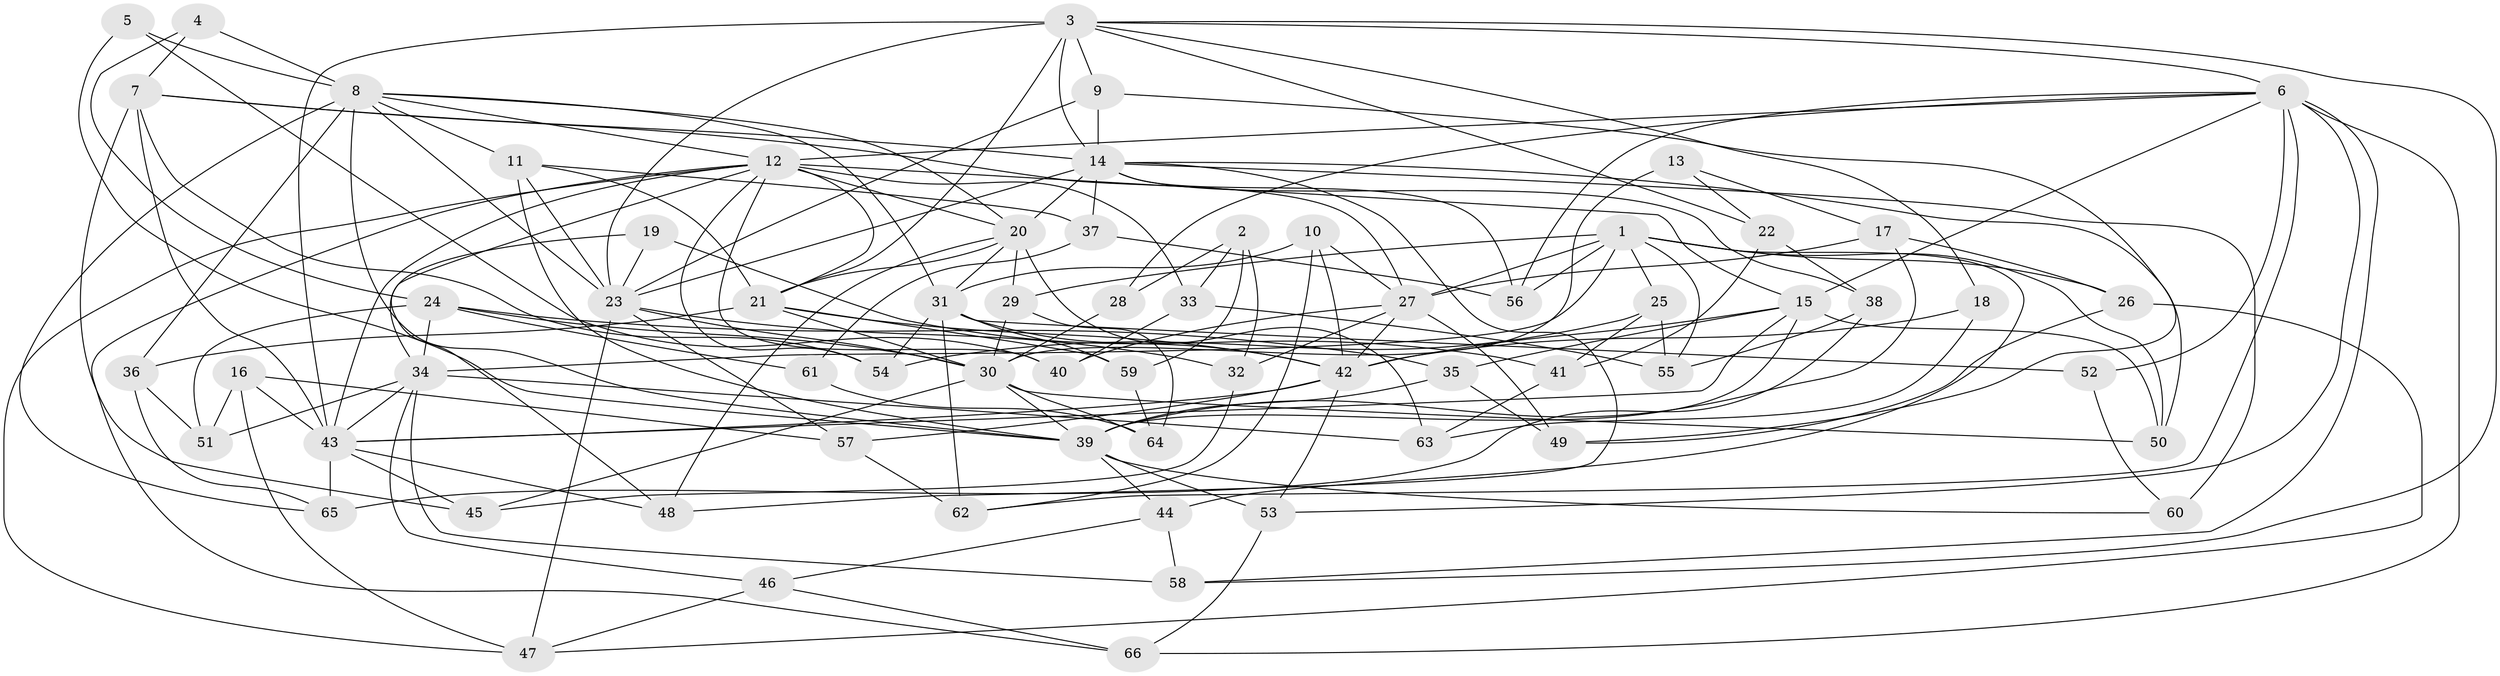 // original degree distribution, {4: 1.0}
// Generated by graph-tools (version 1.1) at 2025/37/03/09/25 02:37:56]
// undirected, 66 vertices, 175 edges
graph export_dot {
graph [start="1"]
  node [color=gray90,style=filled];
  1;
  2;
  3;
  4;
  5;
  6;
  7;
  8;
  9;
  10;
  11;
  12;
  13;
  14;
  15;
  16;
  17;
  18;
  19;
  20;
  21;
  22;
  23;
  24;
  25;
  26;
  27;
  28;
  29;
  30;
  31;
  32;
  33;
  34;
  35;
  36;
  37;
  38;
  39;
  40;
  41;
  42;
  43;
  44;
  45;
  46;
  47;
  48;
  49;
  50;
  51;
  52;
  53;
  54;
  55;
  56;
  57;
  58;
  59;
  60;
  61;
  62;
  63;
  64;
  65;
  66;
  1 -- 25 [weight=1.0];
  1 -- 26 [weight=1.0];
  1 -- 27 [weight=2.0];
  1 -- 29 [weight=1.0];
  1 -- 34 [weight=1.0];
  1 -- 44 [weight=1.0];
  1 -- 50 [weight=1.0];
  1 -- 55 [weight=1.0];
  1 -- 56 [weight=1.0];
  2 -- 28 [weight=1.0];
  2 -- 32 [weight=1.0];
  2 -- 33 [weight=1.0];
  2 -- 59 [weight=1.0];
  3 -- 6 [weight=1.0];
  3 -- 9 [weight=1.0];
  3 -- 14 [weight=1.0];
  3 -- 18 [weight=1.0];
  3 -- 21 [weight=1.0];
  3 -- 22 [weight=1.0];
  3 -- 23 [weight=2.0];
  3 -- 43 [weight=1.0];
  3 -- 58 [weight=1.0];
  4 -- 7 [weight=2.0];
  4 -- 8 [weight=1.0];
  4 -- 24 [weight=1.0];
  5 -- 8 [weight=2.0];
  5 -- 39 [weight=1.0];
  5 -- 40 [weight=1.0];
  6 -- 12 [weight=1.0];
  6 -- 15 [weight=1.0];
  6 -- 28 [weight=2.0];
  6 -- 52 [weight=2.0];
  6 -- 53 [weight=1.0];
  6 -- 56 [weight=1.0];
  6 -- 58 [weight=1.0];
  6 -- 62 [weight=1.0];
  6 -- 66 [weight=1.0];
  7 -- 14 [weight=1.0];
  7 -- 27 [weight=2.0];
  7 -- 43 [weight=1.0];
  7 -- 45 [weight=1.0];
  7 -- 54 [weight=1.0];
  8 -- 11 [weight=2.0];
  8 -- 12 [weight=1.0];
  8 -- 20 [weight=1.0];
  8 -- 23 [weight=1.0];
  8 -- 31 [weight=1.0];
  8 -- 36 [weight=1.0];
  8 -- 39 [weight=1.0];
  8 -- 65 [weight=1.0];
  9 -- 14 [weight=1.0];
  9 -- 23 [weight=1.0];
  9 -- 49 [weight=1.0];
  10 -- 27 [weight=1.0];
  10 -- 31 [weight=1.0];
  10 -- 42 [weight=1.0];
  10 -- 62 [weight=1.0];
  11 -- 21 [weight=1.0];
  11 -- 23 [weight=1.0];
  11 -- 37 [weight=1.0];
  11 -- 39 [weight=1.0];
  12 -- 15 [weight=1.0];
  12 -- 20 [weight=1.0];
  12 -- 21 [weight=1.0];
  12 -- 33 [weight=1.0];
  12 -- 40 [weight=1.0];
  12 -- 43 [weight=1.0];
  12 -- 47 [weight=1.0];
  12 -- 48 [weight=1.0];
  12 -- 54 [weight=1.0];
  12 -- 66 [weight=1.0];
  13 -- 17 [weight=1.0];
  13 -- 22 [weight=1.0];
  13 -- 30 [weight=2.0];
  14 -- 20 [weight=1.0];
  14 -- 23 [weight=1.0];
  14 -- 37 [weight=1.0];
  14 -- 38 [weight=1.0];
  14 -- 48 [weight=1.0];
  14 -- 50 [weight=1.0];
  14 -- 56 [weight=1.0];
  14 -- 60 [weight=2.0];
  15 -- 35 [weight=1.0];
  15 -- 39 [weight=1.0];
  15 -- 42 [weight=1.0];
  15 -- 43 [weight=2.0];
  15 -- 50 [weight=1.0];
  16 -- 43 [weight=1.0];
  16 -- 47 [weight=1.0];
  16 -- 51 [weight=1.0];
  16 -- 57 [weight=1.0];
  17 -- 26 [weight=1.0];
  17 -- 27 [weight=1.0];
  17 -- 39 [weight=1.0];
  18 -- 42 [weight=2.0];
  18 -- 63 [weight=1.0];
  19 -- 23 [weight=1.0];
  19 -- 34 [weight=2.0];
  19 -- 41 [weight=1.0];
  20 -- 21 [weight=1.0];
  20 -- 29 [weight=1.0];
  20 -- 31 [weight=3.0];
  20 -- 48 [weight=1.0];
  20 -- 63 [weight=1.0];
  21 -- 30 [weight=1.0];
  21 -- 36 [weight=1.0];
  21 -- 42 [weight=1.0];
  21 -- 59 [weight=1.0];
  22 -- 38 [weight=1.0];
  22 -- 41 [weight=1.0];
  23 -- 30 [weight=1.0];
  23 -- 32 [weight=1.0];
  23 -- 47 [weight=2.0];
  23 -- 57 [weight=1.0];
  24 -- 30 [weight=2.0];
  24 -- 34 [weight=1.0];
  24 -- 35 [weight=1.0];
  24 -- 51 [weight=1.0];
  24 -- 61 [weight=2.0];
  25 -- 41 [weight=1.0];
  25 -- 54 [weight=1.0];
  25 -- 55 [weight=1.0];
  26 -- 47 [weight=1.0];
  26 -- 49 [weight=1.0];
  27 -- 32 [weight=1.0];
  27 -- 40 [weight=1.0];
  27 -- 42 [weight=1.0];
  27 -- 49 [weight=1.0];
  28 -- 30 [weight=1.0];
  29 -- 30 [weight=1.0];
  29 -- 64 [weight=1.0];
  30 -- 39 [weight=1.0];
  30 -- 45 [weight=1.0];
  30 -- 50 [weight=1.0];
  30 -- 64 [weight=1.0];
  31 -- 42 [weight=1.0];
  31 -- 52 [weight=1.0];
  31 -- 54 [weight=1.0];
  31 -- 59 [weight=1.0];
  31 -- 62 [weight=1.0];
  32 -- 45 [weight=1.0];
  33 -- 40 [weight=1.0];
  33 -- 55 [weight=1.0];
  34 -- 43 [weight=2.0];
  34 -- 46 [weight=1.0];
  34 -- 51 [weight=1.0];
  34 -- 58 [weight=1.0];
  34 -- 63 [weight=1.0];
  35 -- 39 [weight=1.0];
  35 -- 49 [weight=1.0];
  36 -- 51 [weight=1.0];
  36 -- 65 [weight=1.0];
  37 -- 56 [weight=1.0];
  37 -- 61 [weight=1.0];
  38 -- 55 [weight=1.0];
  38 -- 65 [weight=1.0];
  39 -- 44 [weight=1.0];
  39 -- 53 [weight=1.0];
  39 -- 60 [weight=1.0];
  41 -- 63 [weight=1.0];
  42 -- 43 [weight=1.0];
  42 -- 53 [weight=1.0];
  42 -- 57 [weight=1.0];
  43 -- 45 [weight=1.0];
  43 -- 48 [weight=1.0];
  43 -- 65 [weight=1.0];
  44 -- 46 [weight=1.0];
  44 -- 58 [weight=1.0];
  46 -- 47 [weight=1.0];
  46 -- 66 [weight=1.0];
  52 -- 60 [weight=1.0];
  53 -- 66 [weight=1.0];
  57 -- 62 [weight=1.0];
  59 -- 64 [weight=1.0];
  61 -- 64 [weight=1.0];
}
